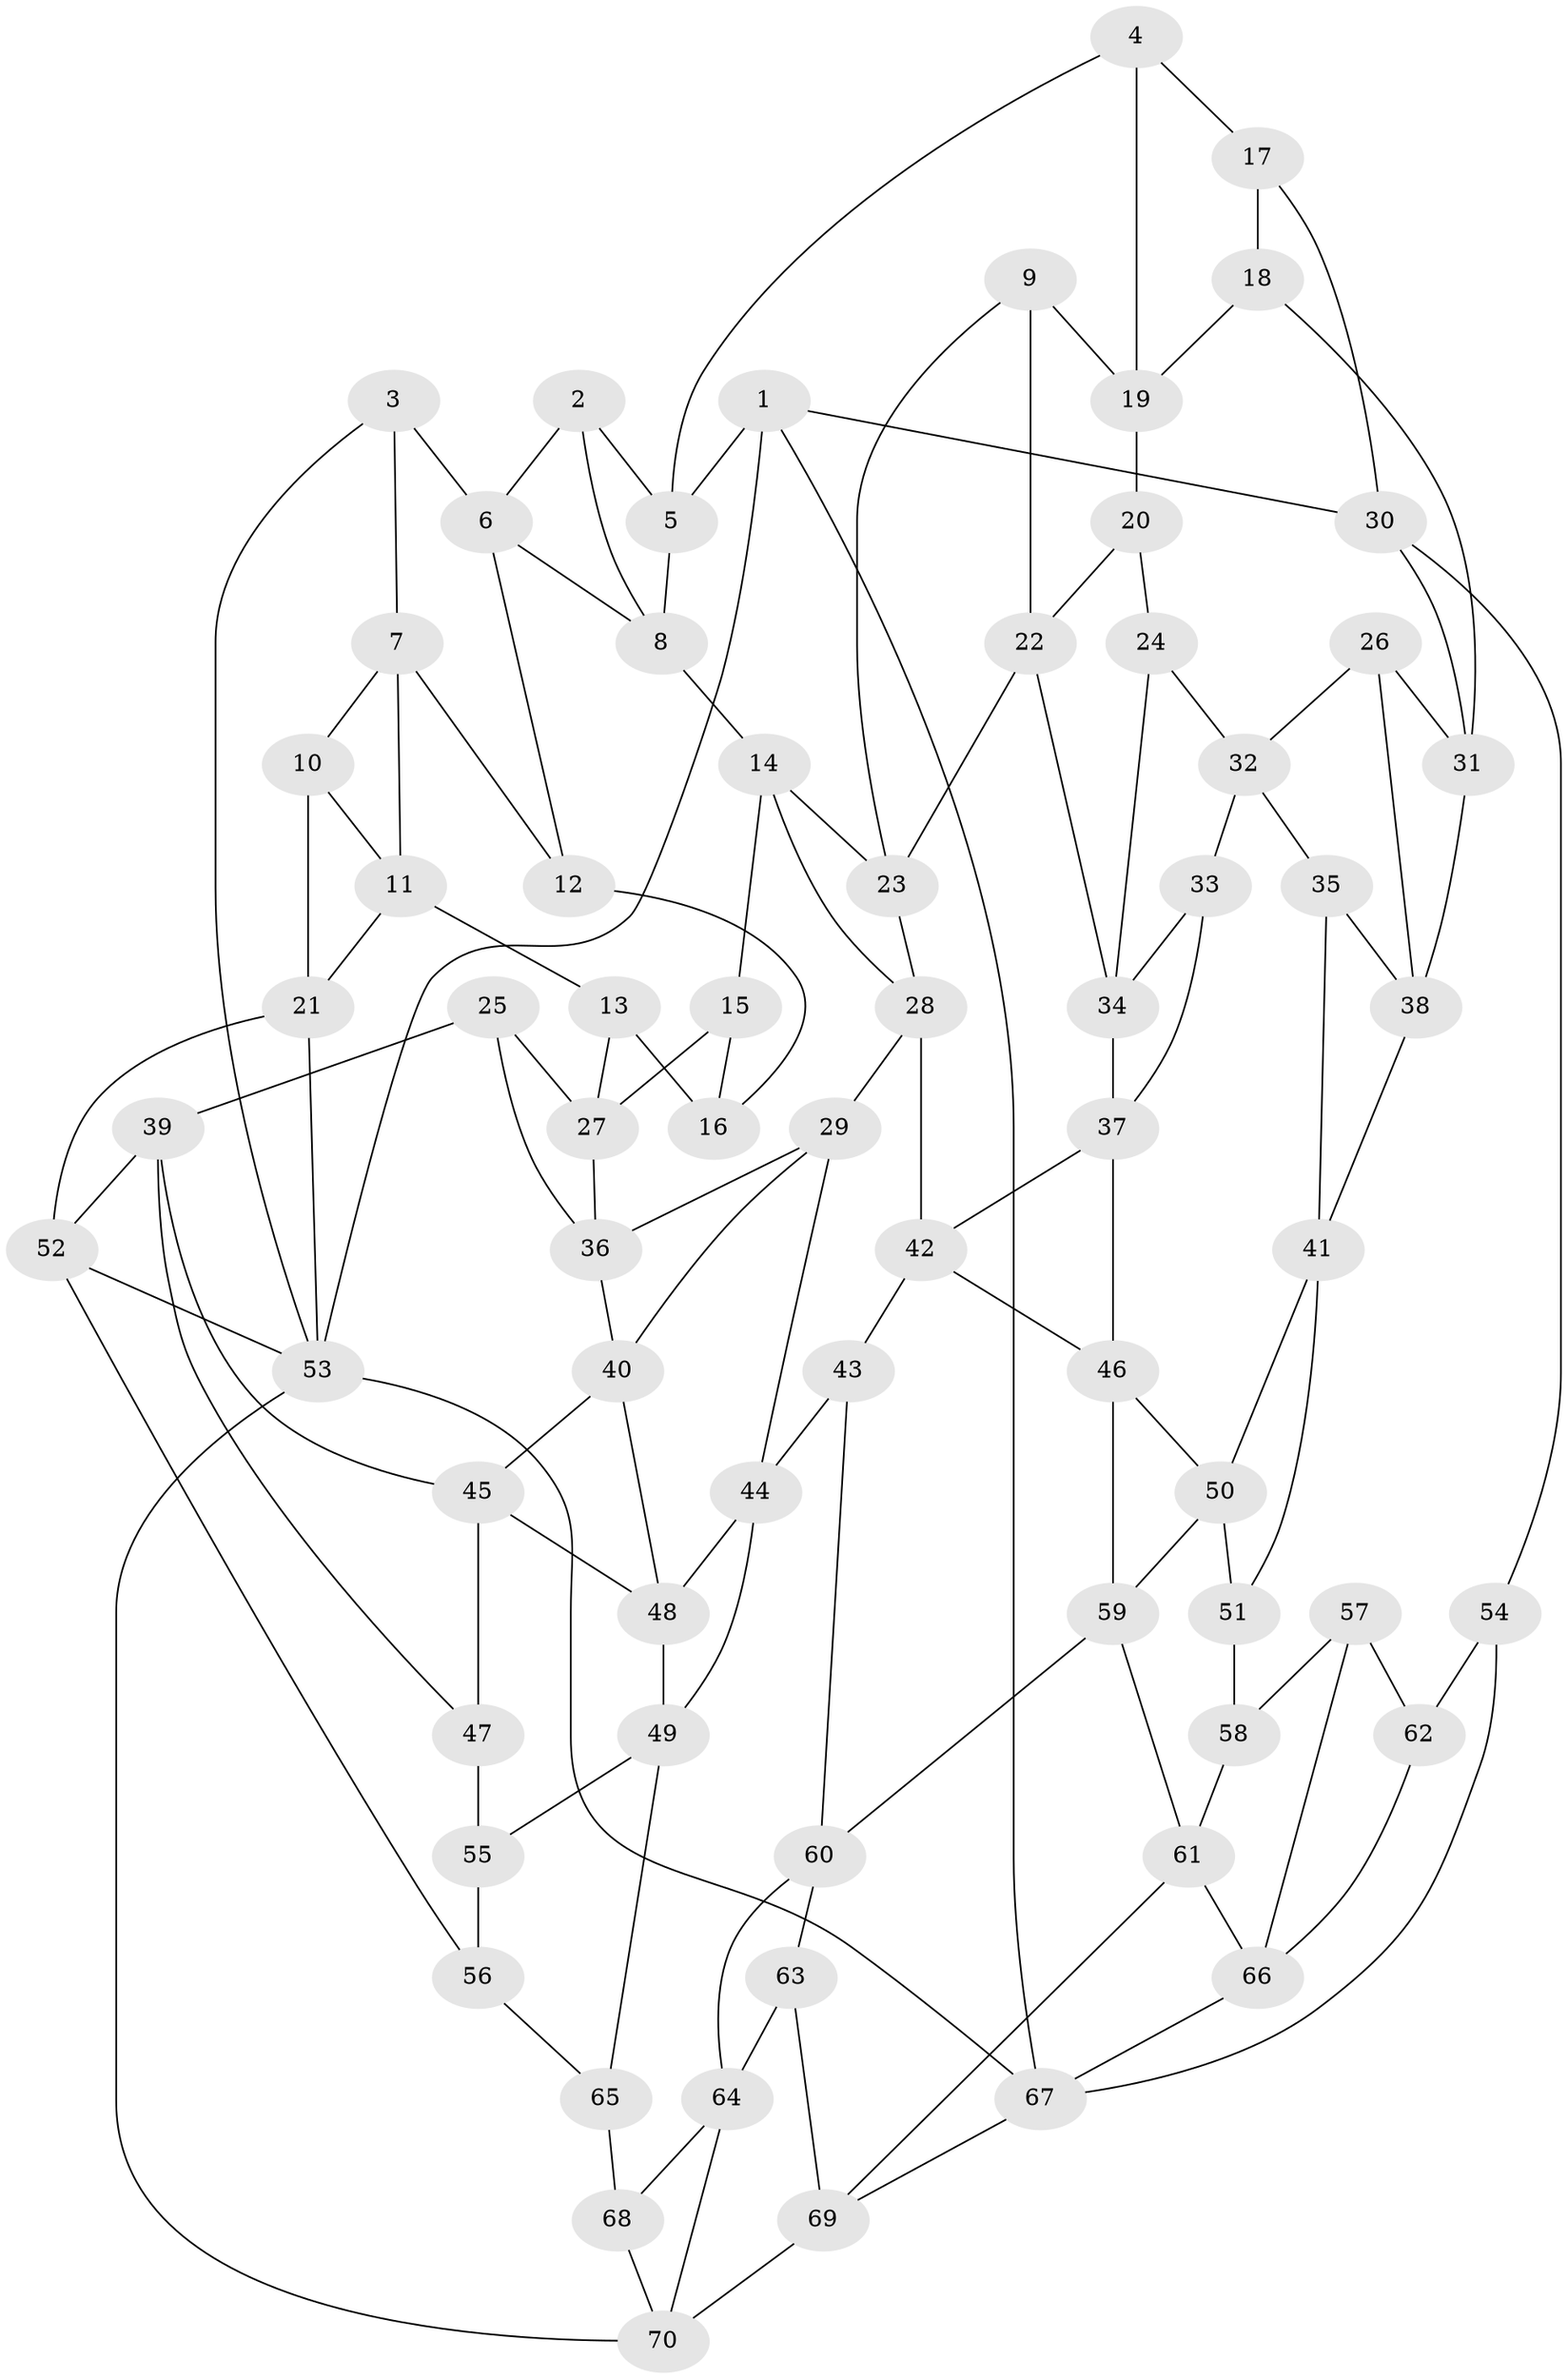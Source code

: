 // original degree distribution, {3: 0.02857142857142857, 6: 0.22857142857142856, 4: 0.21428571428571427, 5: 0.5285714285714286}
// Generated by graph-tools (version 1.1) at 2025/03/03/09/25 03:03:21]
// undirected, 70 vertices, 127 edges
graph export_dot {
graph [start="1"]
  node [color=gray90,style=filled];
  1;
  2;
  3;
  4;
  5;
  6;
  7;
  8;
  9;
  10;
  11;
  12;
  13;
  14;
  15;
  16;
  17;
  18;
  19;
  20;
  21;
  22;
  23;
  24;
  25;
  26;
  27;
  28;
  29;
  30;
  31;
  32;
  33;
  34;
  35;
  36;
  37;
  38;
  39;
  40;
  41;
  42;
  43;
  44;
  45;
  46;
  47;
  48;
  49;
  50;
  51;
  52;
  53;
  54;
  55;
  56;
  57;
  58;
  59;
  60;
  61;
  62;
  63;
  64;
  65;
  66;
  67;
  68;
  69;
  70;
  1 -- 5 [weight=1.0];
  1 -- 30 [weight=1.0];
  1 -- 53 [weight=1.0];
  1 -- 67 [weight=1.0];
  2 -- 5 [weight=1.0];
  2 -- 6 [weight=1.0];
  2 -- 8 [weight=1.0];
  3 -- 6 [weight=1.0];
  3 -- 7 [weight=1.0];
  3 -- 53 [weight=1.0];
  4 -- 5 [weight=1.0];
  4 -- 17 [weight=1.0];
  4 -- 19 [weight=1.0];
  5 -- 8 [weight=1.0];
  6 -- 8 [weight=1.0];
  6 -- 12 [weight=1.0];
  7 -- 10 [weight=1.0];
  7 -- 11 [weight=1.0];
  7 -- 12 [weight=1.0];
  8 -- 14 [weight=1.0];
  9 -- 19 [weight=1.0];
  9 -- 22 [weight=1.0];
  9 -- 23 [weight=1.0];
  10 -- 11 [weight=1.0];
  10 -- 21 [weight=2.0];
  11 -- 13 [weight=1.0];
  11 -- 21 [weight=1.0];
  12 -- 16 [weight=2.0];
  13 -- 16 [weight=1.0];
  13 -- 27 [weight=1.0];
  14 -- 15 [weight=1.0];
  14 -- 23 [weight=1.0];
  14 -- 28 [weight=1.0];
  15 -- 16 [weight=1.0];
  15 -- 27 [weight=1.0];
  17 -- 18 [weight=1.0];
  17 -- 30 [weight=1.0];
  18 -- 19 [weight=1.0];
  18 -- 31 [weight=1.0];
  19 -- 20 [weight=1.0];
  20 -- 22 [weight=1.0];
  20 -- 24 [weight=1.0];
  21 -- 52 [weight=1.0];
  21 -- 53 [weight=1.0];
  22 -- 23 [weight=1.0];
  22 -- 34 [weight=1.0];
  23 -- 28 [weight=1.0];
  24 -- 32 [weight=1.0];
  24 -- 34 [weight=1.0];
  25 -- 27 [weight=1.0];
  25 -- 36 [weight=1.0];
  25 -- 39 [weight=1.0];
  26 -- 31 [weight=1.0];
  26 -- 32 [weight=1.0];
  26 -- 38 [weight=1.0];
  27 -- 36 [weight=1.0];
  28 -- 29 [weight=1.0];
  28 -- 42 [weight=1.0];
  29 -- 36 [weight=1.0];
  29 -- 40 [weight=1.0];
  29 -- 44 [weight=1.0];
  30 -- 31 [weight=1.0];
  30 -- 54 [weight=1.0];
  31 -- 38 [weight=1.0];
  32 -- 33 [weight=1.0];
  32 -- 35 [weight=1.0];
  33 -- 34 [weight=1.0];
  33 -- 37 [weight=1.0];
  34 -- 37 [weight=1.0];
  35 -- 38 [weight=1.0];
  35 -- 41 [weight=1.0];
  36 -- 40 [weight=1.0];
  37 -- 42 [weight=1.0];
  37 -- 46 [weight=1.0];
  38 -- 41 [weight=1.0];
  39 -- 45 [weight=1.0];
  39 -- 47 [weight=1.0];
  39 -- 52 [weight=1.0];
  40 -- 45 [weight=1.0];
  40 -- 48 [weight=1.0];
  41 -- 50 [weight=1.0];
  41 -- 51 [weight=1.0];
  42 -- 43 [weight=1.0];
  42 -- 46 [weight=1.0];
  43 -- 44 [weight=1.0];
  43 -- 60 [weight=1.0];
  44 -- 48 [weight=1.0];
  44 -- 49 [weight=1.0];
  45 -- 47 [weight=1.0];
  45 -- 48 [weight=1.0];
  46 -- 50 [weight=1.0];
  46 -- 59 [weight=1.0];
  47 -- 55 [weight=2.0];
  48 -- 49 [weight=1.0];
  49 -- 55 [weight=1.0];
  49 -- 65 [weight=1.0];
  50 -- 51 [weight=1.0];
  50 -- 59 [weight=1.0];
  51 -- 58 [weight=2.0];
  52 -- 53 [weight=1.0];
  52 -- 56 [weight=1.0];
  53 -- 67 [weight=1.0];
  53 -- 70 [weight=1.0];
  54 -- 62 [weight=2.0];
  54 -- 67 [weight=1.0];
  55 -- 56 [weight=1.0];
  56 -- 65 [weight=1.0];
  57 -- 58 [weight=1.0];
  57 -- 62 [weight=1.0];
  57 -- 66 [weight=1.0];
  58 -- 61 [weight=1.0];
  59 -- 60 [weight=1.0];
  59 -- 61 [weight=1.0];
  60 -- 63 [weight=1.0];
  60 -- 64 [weight=1.0];
  61 -- 66 [weight=1.0];
  61 -- 69 [weight=1.0];
  62 -- 66 [weight=1.0];
  63 -- 64 [weight=1.0];
  63 -- 69 [weight=1.0];
  64 -- 68 [weight=1.0];
  64 -- 70 [weight=1.0];
  65 -- 68 [weight=2.0];
  66 -- 67 [weight=1.0];
  67 -- 69 [weight=1.0];
  68 -- 70 [weight=1.0];
  69 -- 70 [weight=1.0];
}

